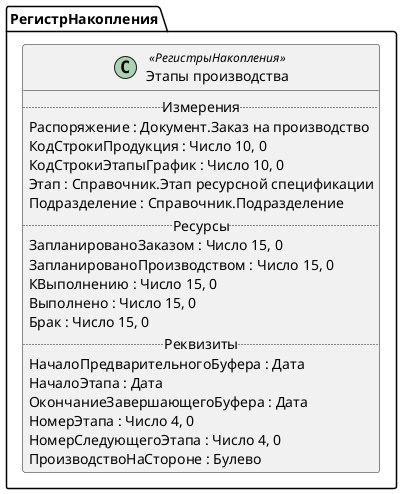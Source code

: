 ﻿@startuml ЭтапыПроизводства
'!include templates.wsd
'..\include templates.wsd
class РегистрНакопления.ЭтапыПроизводства as "Этапы производства" <<РегистрыНакопления>>
{
..Измерения..
Распоряжение : Документ.Заказ на производство
КодСтрокиПродукция : Число 10, 0
КодСтрокиЭтапыГрафик : Число 10, 0
Этап : Справочник.Этап ресурсной спецификации
Подразделение : Справочник.Подразделение
..Ресурсы..
ЗапланированоЗаказом : Число 15, 0
ЗапланированоПроизводством : Число 15, 0
КВыполнению : Число 15, 0
Выполнено : Число 15, 0
Брак : Число 15, 0
..Реквизиты..
НачалоПредварительногоБуфера : Дата
НачалоЭтапа : Дата
ОкончаниеЗавершающегоБуфера : Дата
НомерЭтапа : Число 4, 0
НомерСледующегоЭтапа : Число 4, 0
ПроизводствоНаСтороне : Булево
}
@enduml
